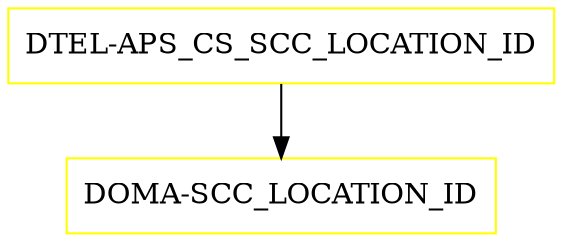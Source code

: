 digraph G {
  "DTEL-APS_CS_SCC_LOCATION_ID" [shape=box,color=yellow];
  "DOMA-SCC_LOCATION_ID" [shape=box,color=yellow,URL="./DOMA_SCC_LOCATION_ID.html"];
  "DTEL-APS_CS_SCC_LOCATION_ID" -> "DOMA-SCC_LOCATION_ID";
}
